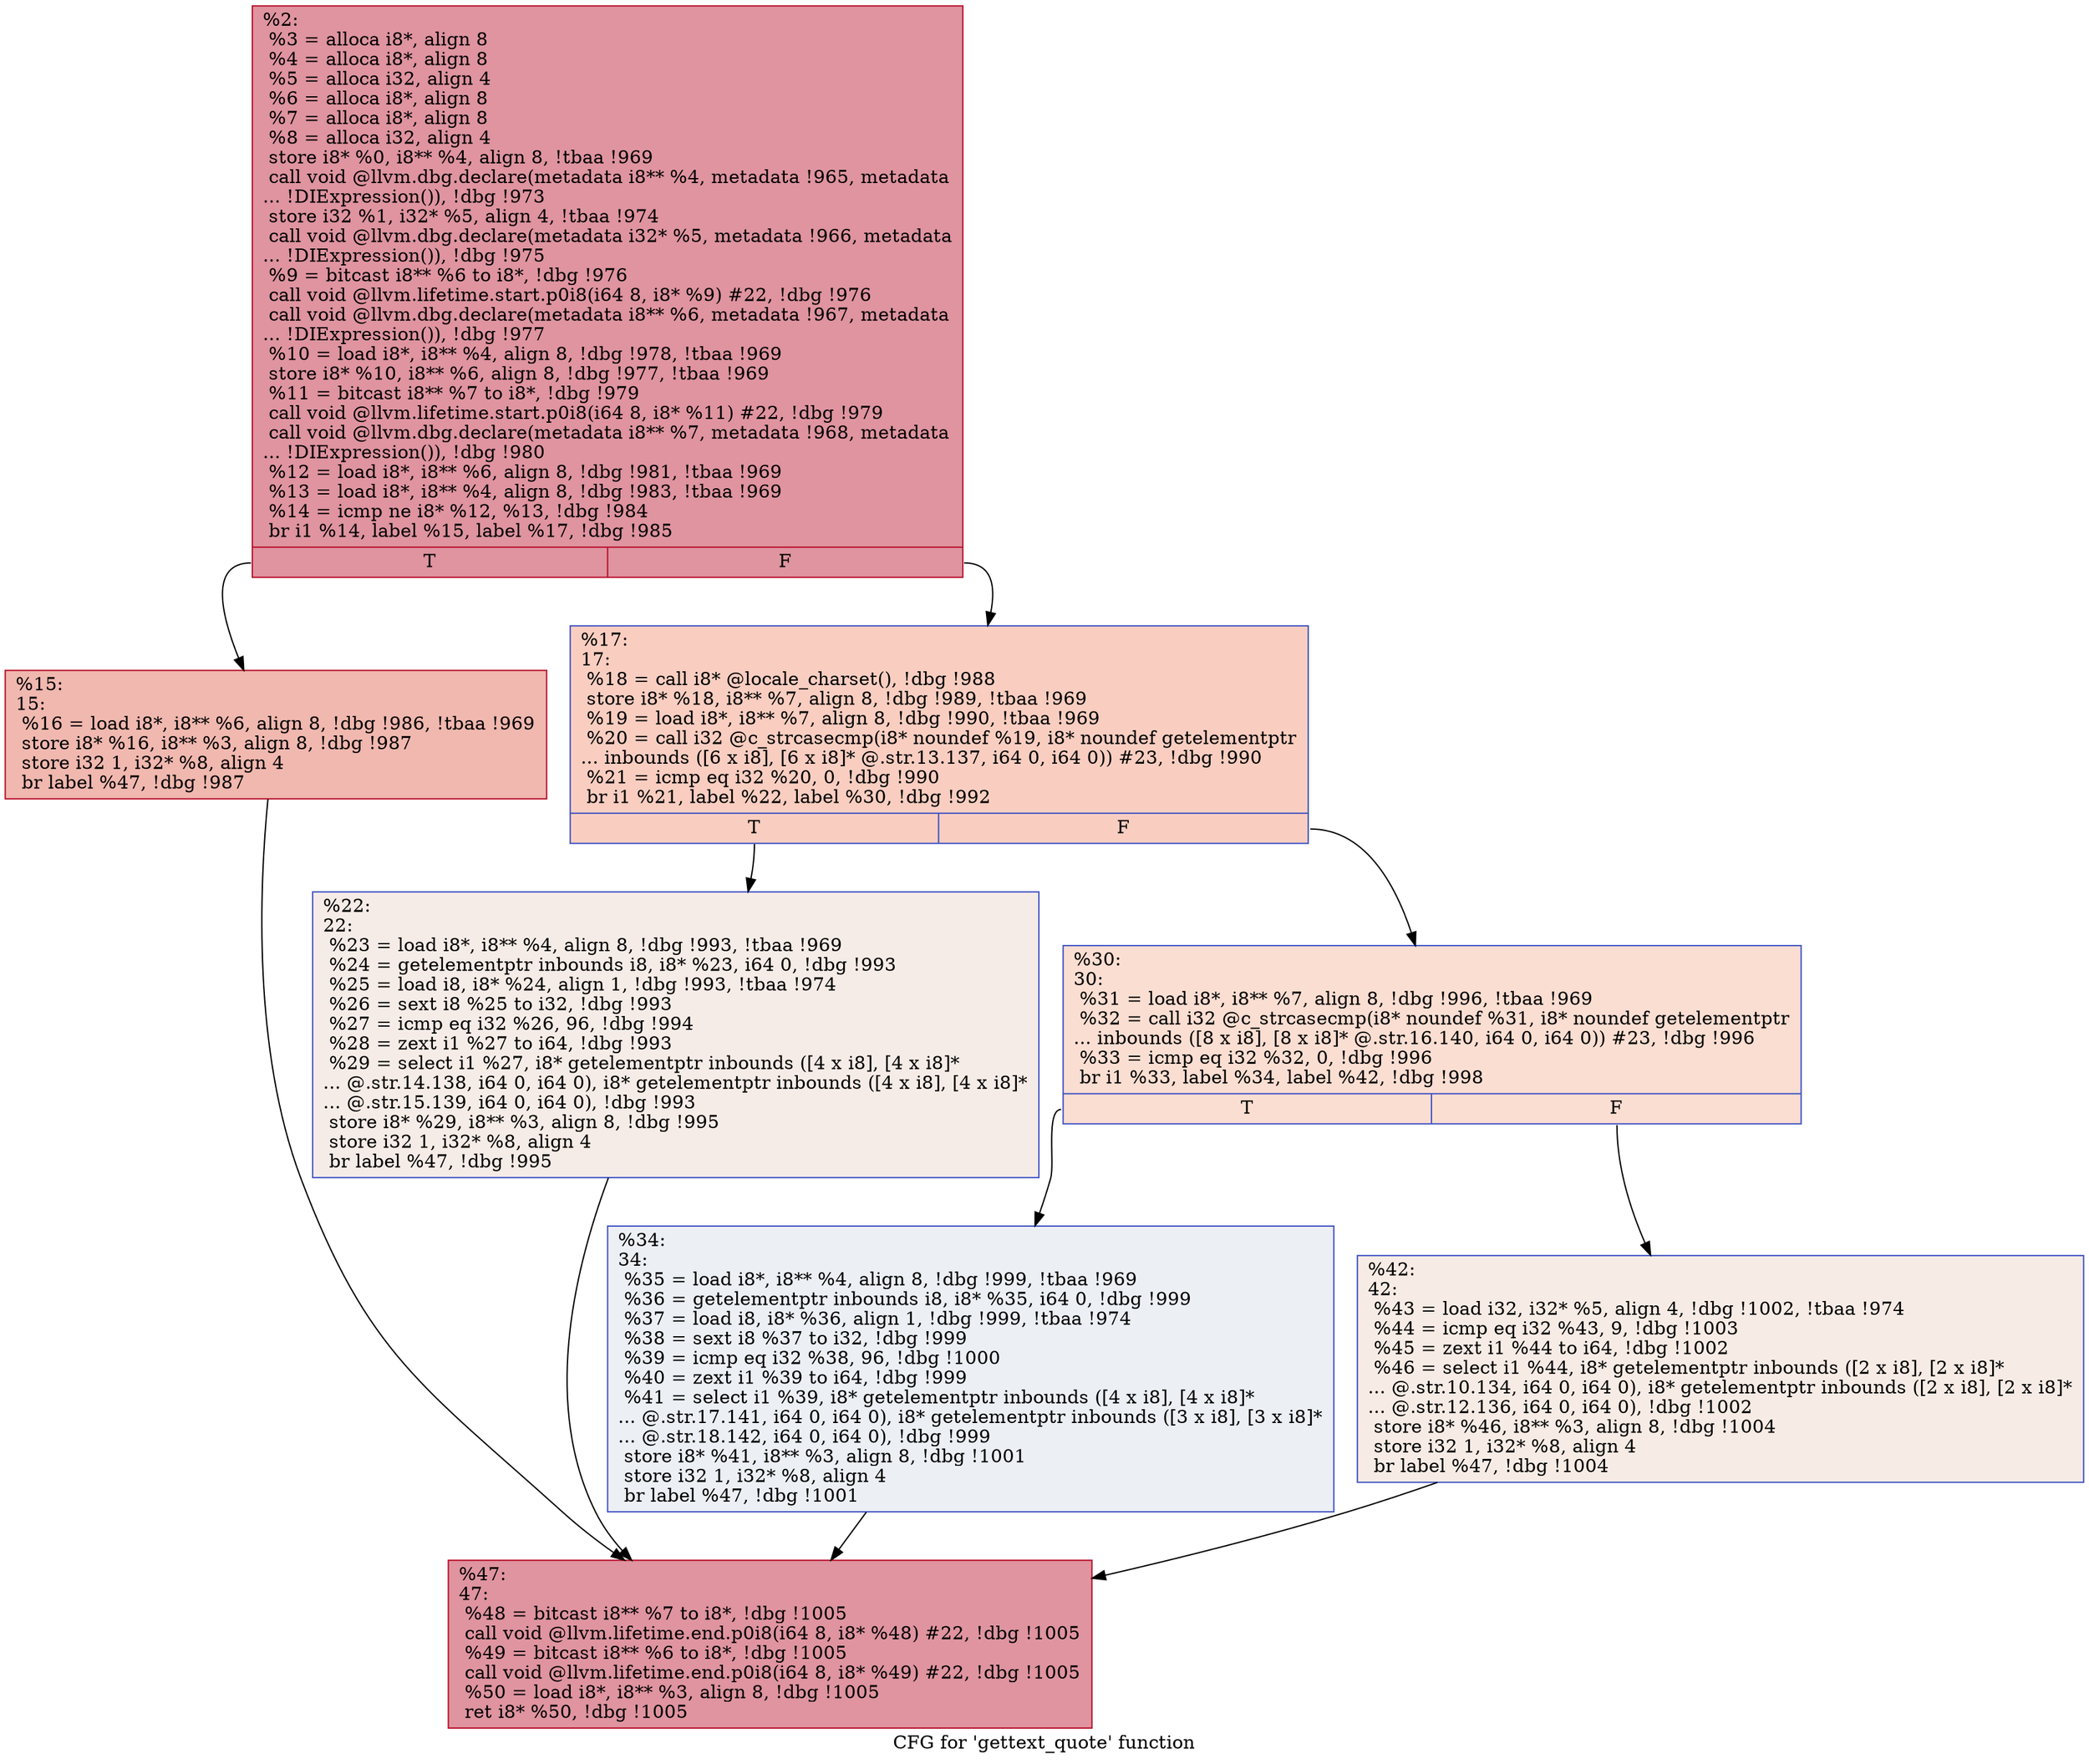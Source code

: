 digraph "CFG for 'gettext_quote' function" {
	label="CFG for 'gettext_quote' function";

	Node0x2305080 [shape=record,color="#b70d28ff", style=filled, fillcolor="#b70d2870",label="{%2:\l  %3 = alloca i8*, align 8\l  %4 = alloca i8*, align 8\l  %5 = alloca i32, align 4\l  %6 = alloca i8*, align 8\l  %7 = alloca i8*, align 8\l  %8 = alloca i32, align 4\l  store i8* %0, i8** %4, align 8, !tbaa !969\l  call void @llvm.dbg.declare(metadata i8** %4, metadata !965, metadata\l... !DIExpression()), !dbg !973\l  store i32 %1, i32* %5, align 4, !tbaa !974\l  call void @llvm.dbg.declare(metadata i32* %5, metadata !966, metadata\l... !DIExpression()), !dbg !975\l  %9 = bitcast i8** %6 to i8*, !dbg !976\l  call void @llvm.lifetime.start.p0i8(i64 8, i8* %9) #22, !dbg !976\l  call void @llvm.dbg.declare(metadata i8** %6, metadata !967, metadata\l... !DIExpression()), !dbg !977\l  %10 = load i8*, i8** %4, align 8, !dbg !978, !tbaa !969\l  store i8* %10, i8** %6, align 8, !dbg !977, !tbaa !969\l  %11 = bitcast i8** %7 to i8*, !dbg !979\l  call void @llvm.lifetime.start.p0i8(i64 8, i8* %11) #22, !dbg !979\l  call void @llvm.dbg.declare(metadata i8** %7, metadata !968, metadata\l... !DIExpression()), !dbg !980\l  %12 = load i8*, i8** %6, align 8, !dbg !981, !tbaa !969\l  %13 = load i8*, i8** %4, align 8, !dbg !983, !tbaa !969\l  %14 = icmp ne i8* %12, %13, !dbg !984\l  br i1 %14, label %15, label %17, !dbg !985\l|{<s0>T|<s1>F}}"];
	Node0x2305080:s0 -> Node0x23050d0;
	Node0x2305080:s1 -> Node0x2305120;
	Node0x23050d0 [shape=record,color="#b70d28ff", style=filled, fillcolor="#dc5d4a70",label="{%15:\l15:                                               \l  %16 = load i8*, i8** %6, align 8, !dbg !986, !tbaa !969\l  store i8* %16, i8** %3, align 8, !dbg !987\l  store i32 1, i32* %8, align 4\l  br label %47, !dbg !987\l}"];
	Node0x23050d0 -> Node0x23052b0;
	Node0x2305120 [shape=record,color="#3d50c3ff", style=filled, fillcolor="#f2907270",label="{%17:\l17:                                               \l  %18 = call i8* @locale_charset(), !dbg !988\l  store i8* %18, i8** %7, align 8, !dbg !989, !tbaa !969\l  %19 = load i8*, i8** %7, align 8, !dbg !990, !tbaa !969\l  %20 = call i32 @c_strcasecmp(i8* noundef %19, i8* noundef getelementptr\l... inbounds ([6 x i8], [6 x i8]* @.str.13.137, i64 0, i64 0)) #23, !dbg !990\l  %21 = icmp eq i32 %20, 0, !dbg !990\l  br i1 %21, label %22, label %30, !dbg !992\l|{<s0>T|<s1>F}}"];
	Node0x2305120:s0 -> Node0x2305170;
	Node0x2305120:s1 -> Node0x23051c0;
	Node0x2305170 [shape=record,color="#3d50c3ff", style=filled, fillcolor="#ead5c970",label="{%22:\l22:                                               \l  %23 = load i8*, i8** %4, align 8, !dbg !993, !tbaa !969\l  %24 = getelementptr inbounds i8, i8* %23, i64 0, !dbg !993\l  %25 = load i8, i8* %24, align 1, !dbg !993, !tbaa !974\l  %26 = sext i8 %25 to i32, !dbg !993\l  %27 = icmp eq i32 %26, 96, !dbg !994\l  %28 = zext i1 %27 to i64, !dbg !993\l  %29 = select i1 %27, i8* getelementptr inbounds ([4 x i8], [4 x i8]*\l... @.str.14.138, i64 0, i64 0), i8* getelementptr inbounds ([4 x i8], [4 x i8]*\l... @.str.15.139, i64 0, i64 0), !dbg !993\l  store i8* %29, i8** %3, align 8, !dbg !995\l  store i32 1, i32* %8, align 4\l  br label %47, !dbg !995\l}"];
	Node0x2305170 -> Node0x23052b0;
	Node0x23051c0 [shape=record,color="#3d50c3ff", style=filled, fillcolor="#f7b59970",label="{%30:\l30:                                               \l  %31 = load i8*, i8** %7, align 8, !dbg !996, !tbaa !969\l  %32 = call i32 @c_strcasecmp(i8* noundef %31, i8* noundef getelementptr\l... inbounds ([8 x i8], [8 x i8]* @.str.16.140, i64 0, i64 0)) #23, !dbg !996\l  %33 = icmp eq i32 %32, 0, !dbg !996\l  br i1 %33, label %34, label %42, !dbg !998\l|{<s0>T|<s1>F}}"];
	Node0x23051c0:s0 -> Node0x2305210;
	Node0x23051c0:s1 -> Node0x2305260;
	Node0x2305210 [shape=record,color="#3d50c3ff", style=filled, fillcolor="#d4dbe670",label="{%34:\l34:                                               \l  %35 = load i8*, i8** %4, align 8, !dbg !999, !tbaa !969\l  %36 = getelementptr inbounds i8, i8* %35, i64 0, !dbg !999\l  %37 = load i8, i8* %36, align 1, !dbg !999, !tbaa !974\l  %38 = sext i8 %37 to i32, !dbg !999\l  %39 = icmp eq i32 %38, 96, !dbg !1000\l  %40 = zext i1 %39 to i64, !dbg !999\l  %41 = select i1 %39, i8* getelementptr inbounds ([4 x i8], [4 x i8]*\l... @.str.17.141, i64 0, i64 0), i8* getelementptr inbounds ([3 x i8], [3 x i8]*\l... @.str.18.142, i64 0, i64 0), !dbg !999\l  store i8* %41, i8** %3, align 8, !dbg !1001\l  store i32 1, i32* %8, align 4\l  br label %47, !dbg !1001\l}"];
	Node0x2305210 -> Node0x23052b0;
	Node0x2305260 [shape=record,color="#3d50c3ff", style=filled, fillcolor="#ecd3c570",label="{%42:\l42:                                               \l  %43 = load i32, i32* %5, align 4, !dbg !1002, !tbaa !974\l  %44 = icmp eq i32 %43, 9, !dbg !1003\l  %45 = zext i1 %44 to i64, !dbg !1002\l  %46 = select i1 %44, i8* getelementptr inbounds ([2 x i8], [2 x i8]*\l... @.str.10.134, i64 0, i64 0), i8* getelementptr inbounds ([2 x i8], [2 x i8]*\l... @.str.12.136, i64 0, i64 0), !dbg !1002\l  store i8* %46, i8** %3, align 8, !dbg !1004\l  store i32 1, i32* %8, align 4\l  br label %47, !dbg !1004\l}"];
	Node0x2305260 -> Node0x23052b0;
	Node0x23052b0 [shape=record,color="#b70d28ff", style=filled, fillcolor="#b70d2870",label="{%47:\l47:                                               \l  %48 = bitcast i8** %7 to i8*, !dbg !1005\l  call void @llvm.lifetime.end.p0i8(i64 8, i8* %48) #22, !dbg !1005\l  %49 = bitcast i8** %6 to i8*, !dbg !1005\l  call void @llvm.lifetime.end.p0i8(i64 8, i8* %49) #22, !dbg !1005\l  %50 = load i8*, i8** %3, align 8, !dbg !1005\l  ret i8* %50, !dbg !1005\l}"];
}
